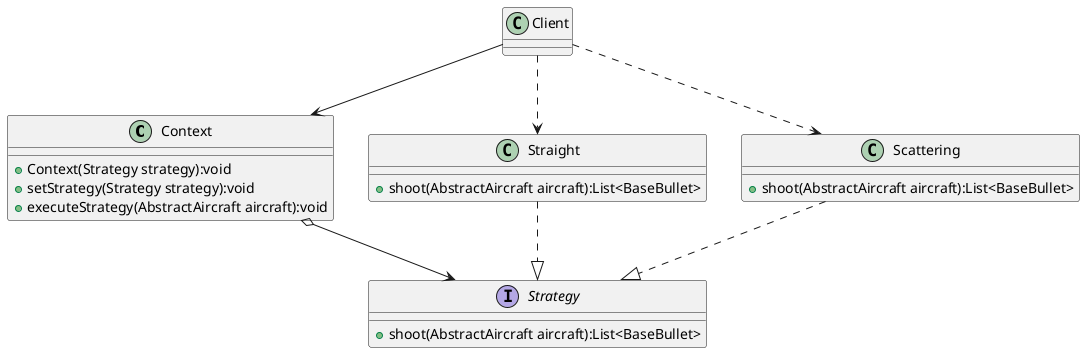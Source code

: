 @startuml
'https://plantuml.com/class-diagram

class Context{
    + Context(Strategy strategy):void
    + setStrategy(Strategy strategy):void
    + executeStrategy(AbstractAircraft aircraft):void
}
interface Strategy{
    + shoot(AbstractAircraft aircraft):List<BaseBullet>
}
class Straight{
    + shoot(AbstractAircraft aircraft):List<BaseBullet>
}
class Scattering{
    + shoot(AbstractAircraft aircraft):List<BaseBullet>
}
class Client{}
Client -->Context
Client ..>Straight
Client ..>Scattering
Straight..|>Strategy
Scattering..|>Strategy
Context o-->  Strategy

@enduml